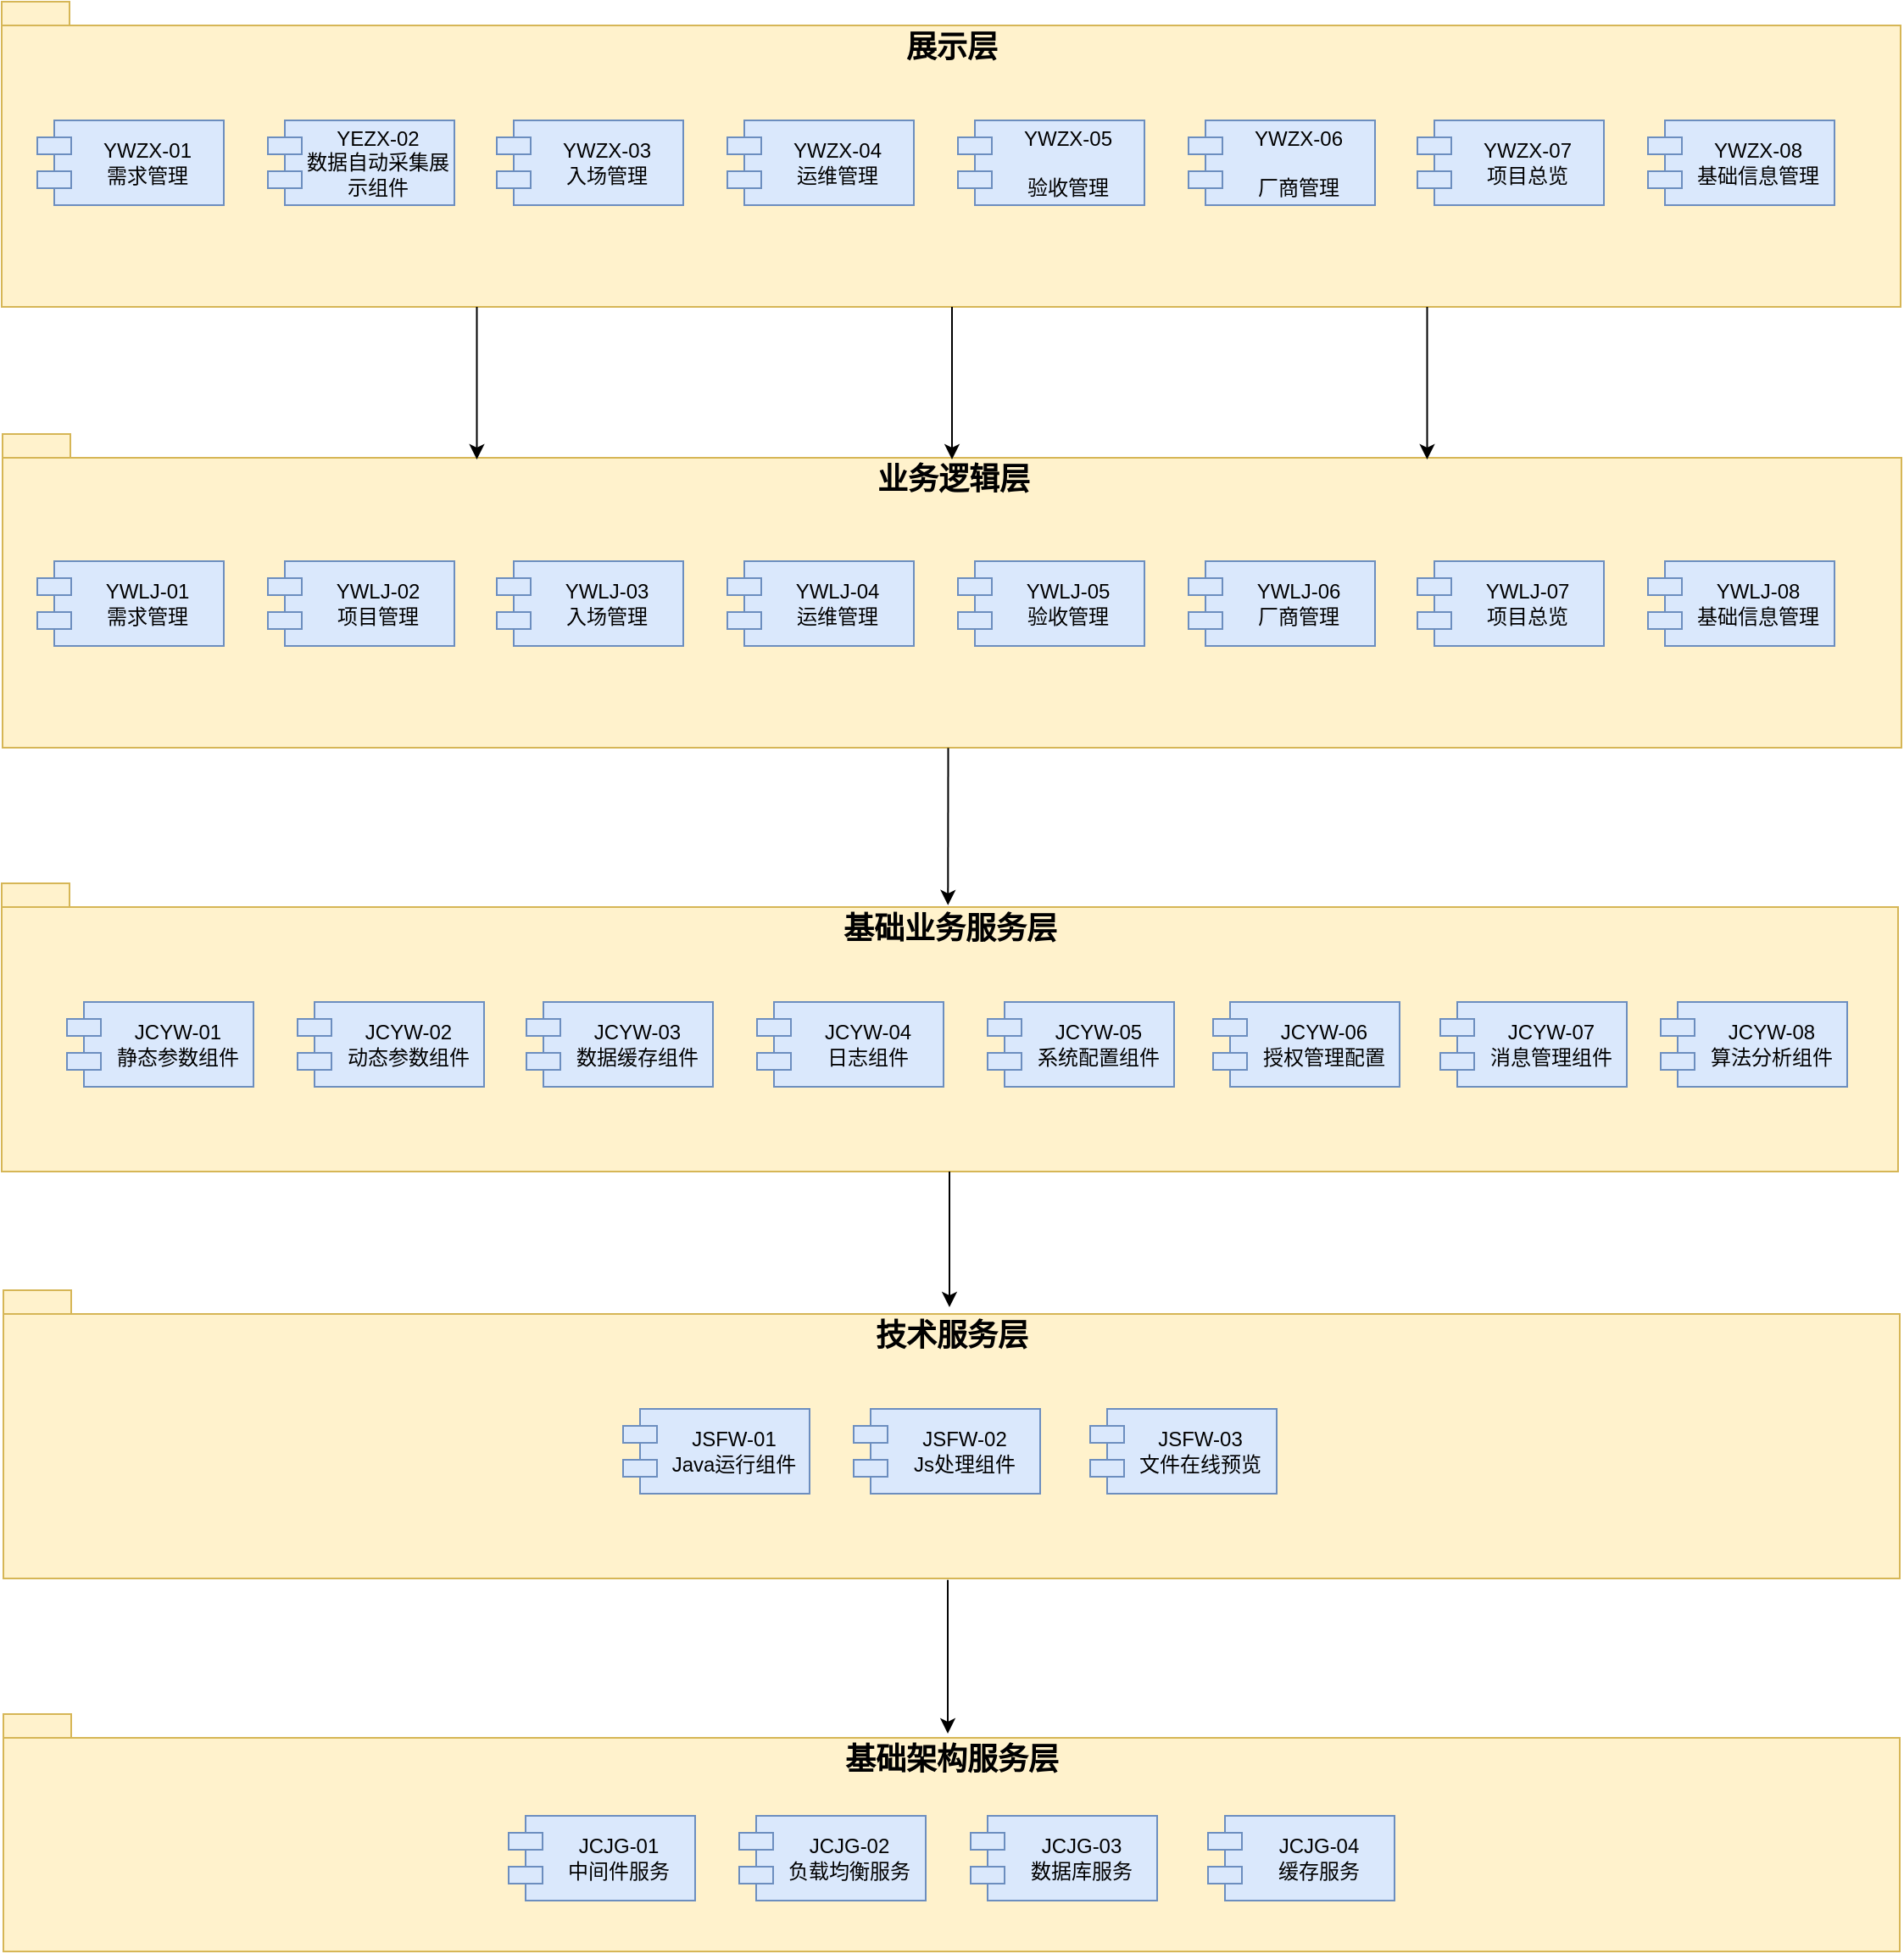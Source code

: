 <mxfile version="24.4.2" type="github">
  <diagram id="-nUlbiPWIa_YUagmwYu6" name="第 1 页">
    <mxGraphModel dx="2440" dy="1292" grid="1" gridSize="10" guides="1" tooltips="1" connect="1" arrows="1" fold="1" page="1" pageScale="1" pageWidth="1200" pageHeight="1920" math="0" shadow="0">
      <root>
        <mxCell id="0" />
        <mxCell id="1" parent="0" />
        <mxCell id="xfbAxuXr3Si1YzYXhxK_-109" value="基础架构服务层" style="shape=folder;fontStyle=1;spacingTop=10;tabWidth=40;tabHeight=14;tabPosition=left;html=1;fontSize=18;verticalAlign=top;fillColor=#fff2cc;strokeColor=#d6b656;" parent="1" vertex="1">
          <mxGeometry x="41" y="1260" width="1118.5" height="140" as="geometry" />
        </mxCell>
        <mxCell id="xfbAxuXr3Si1YzYXhxK_-108" value="技术服务层" style="shape=folder;fontStyle=1;spacingTop=10;tabWidth=40;tabHeight=14;tabPosition=left;html=1;fontSize=18;verticalAlign=top;fillColor=#fff2cc;strokeColor=#d6b656;" parent="1" vertex="1">
          <mxGeometry x="41" y="1010" width="1118.5" height="170" as="geometry" />
        </mxCell>
        <mxCell id="xfbAxuXr3Si1YzYXhxK_-104" value="基础业务服务层" style="shape=folder;fontStyle=1;spacingTop=10;tabWidth=40;tabHeight=14;tabPosition=left;html=1;fontSize=18;verticalAlign=top;fillColor=#fff2cc;strokeColor=#d6b656;" parent="1" vertex="1">
          <mxGeometry x="40" y="770" width="1118.5" height="170" as="geometry" />
        </mxCell>
        <mxCell id="xfbAxuXr3Si1YzYXhxK_-103" value="业务逻辑层" style="shape=folder;fontStyle=1;spacingTop=10;tabWidth=40;tabHeight=14;tabPosition=left;html=1;fontSize=18;verticalAlign=top;fillColor=#fff2cc;strokeColor=#d6b656;" parent="1" vertex="1">
          <mxGeometry x="40.5" y="505" width="1120" height="185" as="geometry" />
        </mxCell>
        <mxCell id="xfbAxuXr3Si1YzYXhxK_-101" value="展示层" style="shape=folder;fontStyle=1;spacingTop=10;tabWidth=40;tabHeight=14;tabPosition=left;html=1;fontSize=18;verticalAlign=top;fillColor=#fff2cc;strokeColor=#d6b656;" parent="1" vertex="1">
          <mxGeometry x="40" y="250" width="1120" height="180" as="geometry" />
        </mxCell>
        <mxCell id="xfbAxuXr3Si1YzYXhxK_-96" style="edgeStyle=orthogonalEdgeStyle;rounded=0;orthogonalLoop=1;jettySize=auto;html=1;exitX=0.5;exitY=1;exitDx=0;exitDy=0;entryX=0.5;entryY=0;entryDx=0;entryDy=0;fontSize=16;" parent="1" edge="1">
          <mxGeometry relative="1" as="geometry">
            <mxPoint x="599" y="940" as="sourcePoint" />
            <mxPoint x="599" y="1020" as="targetPoint" />
          </mxGeometry>
        </mxCell>
        <mxCell id="xfbAxuXr3Si1YzYXhxK_-35" value="YWLJ-01&#xa;需求管理" style="shape=module;align=center;spacingLeft=20;align=center;verticalAlign=middle;whiteSpace=wrap;labelPosition=center;verticalLabelPosition=middle;fillColor=#dae8fc;strokeColor=#6c8ebf;" parent="1" vertex="1">
          <mxGeometry x="61" y="580" width="110" height="50" as="geometry" />
        </mxCell>
        <mxCell id="xfbAxuXr3Si1YzYXhxK_-36" value="YWLJ-02&#xa;项目管理" style="shape=module;align=center;spacingLeft=20;align=center;verticalAlign=middle;whiteSpace=wrap;labelPosition=center;verticalLabelPosition=middle;fillColor=#dae8fc;strokeColor=#6c8ebf;" parent="1" vertex="1">
          <mxGeometry x="197" y="580" width="110" height="50" as="geometry" />
        </mxCell>
        <mxCell id="xfbAxuXr3Si1YzYXhxK_-37" value="YWLJ-03&#xa;入场管理" style="shape=module;align=center;spacingLeft=20;align=center;verticalAlign=middle;whiteSpace=wrap;labelPosition=center;verticalLabelPosition=middle;fillColor=#dae8fc;strokeColor=#6c8ebf;" parent="1" vertex="1">
          <mxGeometry x="332" y="580" width="110" height="50" as="geometry" />
        </mxCell>
        <mxCell id="xfbAxuXr3Si1YzYXhxK_-38" value="YWLJ-04&#xa;运维管理" style="shape=module;align=center;spacingLeft=20;align=center;verticalAlign=middle;whiteSpace=wrap;labelPosition=center;verticalLabelPosition=middle;fillColor=#dae8fc;strokeColor=#6c8ebf;" parent="1" vertex="1">
          <mxGeometry x="468" y="580" width="110" height="50" as="geometry" />
        </mxCell>
        <mxCell id="xfbAxuXr3Si1YzYXhxK_-39" value="YWLJ-06&#xa;厂商管理" style="shape=module;align=center;spacingLeft=20;align=center;verticalAlign=middle;whiteSpace=wrap;labelPosition=center;verticalLabelPosition=middle;fillColor=#dae8fc;strokeColor=#6c8ebf;" parent="1" vertex="1">
          <mxGeometry x="740" y="580" width="110" height="50" as="geometry" />
        </mxCell>
        <mxCell id="xfbAxuXr3Si1YzYXhxK_-44" value="YWLJ-05&#xa;验收管理" style="shape=module;align=center;spacingLeft=20;align=center;verticalAlign=middle;whiteSpace=wrap;labelPosition=center;verticalLabelPosition=middle;fillColor=#dae8fc;strokeColor=#6c8ebf;" parent="1" vertex="1">
          <mxGeometry x="604" y="580" width="110" height="50" as="geometry" />
        </mxCell>
        <mxCell id="xfbAxuXr3Si1YzYXhxK_-45" value="YWLJ-07&#xa;项目总览" style="shape=module;align=center;spacingLeft=20;align=center;verticalAlign=middle;whiteSpace=wrap;labelPosition=center;verticalLabelPosition=middle;fillColor=#dae8fc;strokeColor=#6c8ebf;" parent="1" vertex="1">
          <mxGeometry x="875" y="580" width="110" height="50" as="geometry" />
        </mxCell>
        <mxCell id="xfbAxuXr3Si1YzYXhxK_-46" value="YWLJ-08&#xa;基础信息管理" style="shape=module;align=center;spacingLeft=20;align=center;verticalAlign=middle;whiteSpace=wrap;labelPosition=center;verticalLabelPosition=middle;fillColor=#dae8fc;strokeColor=#6c8ebf;" parent="1" vertex="1">
          <mxGeometry x="1011" y="580" width="110" height="50" as="geometry" />
        </mxCell>
        <mxCell id="xfbAxuXr3Si1YzYXhxK_-76" value="JCYW-01&#xa;静态参数组件" style="shape=module;align=center;spacingLeft=20;align=center;verticalAlign=middle;whiteSpace=wrap;labelPosition=center;verticalLabelPosition=middle;fillColor=#dae8fc;strokeColor=#6c8ebf;" parent="1" vertex="1">
          <mxGeometry x="78.5" y="840" width="110" height="50" as="geometry" />
        </mxCell>
        <mxCell id="xfbAxuXr3Si1YzYXhxK_-77" value="JCYW-02&#xa;动态参数组件" style="shape=module;align=center;spacingLeft=20;align=center;verticalAlign=middle;whiteSpace=wrap;labelPosition=center;verticalLabelPosition=middle;fillColor=#dae8fc;strokeColor=#6c8ebf;" parent="1" vertex="1">
          <mxGeometry x="214.5" y="840" width="110" height="50" as="geometry" />
        </mxCell>
        <mxCell id="xfbAxuXr3Si1YzYXhxK_-78" value="JCYW-03&#xa;数据缓存组件" style="shape=module;align=center;spacingLeft=20;align=center;verticalAlign=middle;whiteSpace=wrap;labelPosition=center;verticalLabelPosition=middle;fillColor=#dae8fc;strokeColor=#6c8ebf;" parent="1" vertex="1">
          <mxGeometry x="349.5" y="840" width="110" height="50" as="geometry" />
        </mxCell>
        <mxCell id="xfbAxuXr3Si1YzYXhxK_-79" value="JCYW-04&#xa;日志组件" style="shape=module;align=center;spacingLeft=20;align=center;verticalAlign=middle;whiteSpace=wrap;labelPosition=center;verticalLabelPosition=middle;fillColor=#dae8fc;strokeColor=#6c8ebf;" parent="1" vertex="1">
          <mxGeometry x="485.5" y="840" width="110" height="50" as="geometry" />
        </mxCell>
        <mxCell id="xfbAxuXr3Si1YzYXhxK_-81" value="JCYW-05&#xa;系统配置组件" style="shape=module;align=center;spacingLeft=20;align=center;verticalAlign=middle;whiteSpace=wrap;labelPosition=center;verticalLabelPosition=middle;fillColor=#dae8fc;strokeColor=#6c8ebf;" parent="1" vertex="1">
          <mxGeometry x="621.5" y="840" width="110" height="50" as="geometry" />
        </mxCell>
        <mxCell id="xfbAxuXr3Si1YzYXhxK_-87" style="edgeStyle=orthogonalEdgeStyle;rounded=0;orthogonalLoop=1;jettySize=auto;html=1;exitX=0.25;exitY=1;exitDx=0;exitDy=0;entryX=0.25;entryY=0;entryDx=0;entryDy=0;fontSize=16;" parent="1" edge="1">
          <mxGeometry relative="1" as="geometry">
            <mxPoint x="320.25" y="430.0" as="sourcePoint" />
            <mxPoint x="320.25" y="520" as="targetPoint" />
          </mxGeometry>
        </mxCell>
        <mxCell id="xfbAxuXr3Si1YzYXhxK_-88" style="edgeStyle=orthogonalEdgeStyle;rounded=0;orthogonalLoop=1;jettySize=auto;html=1;exitX=0.5;exitY=1;exitDx=0;exitDy=0;entryX=0.5;entryY=0;entryDx=0;entryDy=0;fontSize=16;" parent="1" edge="1">
          <mxGeometry relative="1" as="geometry">
            <mxPoint x="600.5" y="430.0" as="sourcePoint" />
            <mxPoint x="600.5" y="520" as="targetPoint" />
          </mxGeometry>
        </mxCell>
        <mxCell id="xfbAxuXr3Si1YzYXhxK_-89" style="edgeStyle=orthogonalEdgeStyle;rounded=0;orthogonalLoop=1;jettySize=auto;html=1;exitX=0.75;exitY=1;exitDx=0;exitDy=0;entryX=0.75;entryY=0;entryDx=0;entryDy=0;fontSize=16;" parent="1" edge="1">
          <mxGeometry relative="1" as="geometry">
            <mxPoint x="880.75" y="430.0" as="sourcePoint" />
            <mxPoint x="880.75" y="520" as="targetPoint" />
          </mxGeometry>
        </mxCell>
        <mxCell id="xfbAxuXr3Si1YzYXhxK_-93" value="JSFW-01&#xa;Java运行组件" style="shape=module;align=center;spacingLeft=20;align=center;verticalAlign=middle;whiteSpace=wrap;labelPosition=center;verticalLabelPosition=middle;fillColor=#dae8fc;strokeColor=#6c8ebf;" parent="1" vertex="1">
          <mxGeometry x="406.5" y="1080" width="110" height="50" as="geometry" />
        </mxCell>
        <mxCell id="xfbAxuXr3Si1YzYXhxK_-94" value="JSFW-02&#xa;Js处理组件" style="shape=module;align=center;spacingLeft=20;align=center;verticalAlign=middle;whiteSpace=wrap;labelPosition=center;verticalLabelPosition=middle;fillColor=#dae8fc;strokeColor=#6c8ebf;" parent="1" vertex="1">
          <mxGeometry x="542.5" y="1080" width="110" height="50" as="geometry" />
        </mxCell>
        <mxCell id="xfbAxuXr3Si1YzYXhxK_-98" value="JCJG-01&#xa;中间件服务" style="shape=module;align=center;spacingLeft=20;align=center;verticalAlign=middle;whiteSpace=wrap;labelPosition=center;verticalLabelPosition=middle;fillColor=#dae8fc;strokeColor=#6c8ebf;" parent="1" vertex="1">
          <mxGeometry x="339" y="1320" width="110" height="50" as="geometry" />
        </mxCell>
        <mxCell id="xfbAxuXr3Si1YzYXhxK_-99" value="JCJG-02&#xa;负载均衡服务" style="shape=module;align=center;spacingLeft=20;align=center;verticalAlign=middle;whiteSpace=wrap;labelPosition=center;verticalLabelPosition=middle;fillColor=#dae8fc;strokeColor=#6c8ebf;" parent="1" vertex="1">
          <mxGeometry x="475" y="1320" width="110" height="50" as="geometry" />
        </mxCell>
        <mxCell id="xfbAxuXr3Si1YzYXhxK_-2" value="YWZX-01&#xa;需求管理" style="shape=module;align=center;spacingLeft=20;align=center;verticalAlign=middle;labelPosition=center;verticalLabelPosition=middle;fillColor=#dae8fc;strokeColor=#6c8ebf;whiteSpace=wrap;" parent="1" vertex="1">
          <mxGeometry x="61" y="320" width="110" height="50" as="geometry" />
        </mxCell>
        <mxCell id="xfbAxuXr3Si1YzYXhxK_-3" value="YEZX-02&#xa;数据自动采集展示组件" style="shape=module;align=center;spacingLeft=20;align=center;verticalAlign=middle;whiteSpace=wrap;labelPosition=center;verticalLabelPosition=middle;fillColor=#dae8fc;strokeColor=#6c8ebf;" parent="1" vertex="1">
          <mxGeometry x="197" y="320" width="110" height="50" as="geometry" />
        </mxCell>
        <mxCell id="xfbAxuXr3Si1YzYXhxK_-4" value="YWZX-03&#xa;入场管理" style="shape=module;align=center;spacingLeft=20;align=center;verticalAlign=middle;whiteSpace=wrap;labelPosition=center;verticalLabelPosition=middle;fillColor=#dae8fc;strokeColor=#6c8ebf;" parent="1" vertex="1">
          <mxGeometry x="332" y="320" width="110" height="50" as="geometry" />
        </mxCell>
        <mxCell id="xfbAxuXr3Si1YzYXhxK_-5" value="YWZX-04&#xa;运维管理" style="shape=module;align=center;spacingLeft=20;align=center;verticalAlign=middle;whiteSpace=wrap;labelPosition=center;verticalLabelPosition=middle;fillColor=#dae8fc;strokeColor=#6c8ebf;" parent="1" vertex="1">
          <mxGeometry x="468" y="320" width="110" height="50" as="geometry" />
        </mxCell>
        <mxCell id="xfbAxuXr3Si1YzYXhxK_-6" value="YWZX-06&#xa;&#xa;厂商管理" style="shape=module;align=center;spacingLeft=20;align=center;verticalAlign=middle;whiteSpace=wrap;labelPosition=center;verticalLabelPosition=middle;fillColor=#dae8fc;strokeColor=#6c8ebf;" parent="1" vertex="1">
          <mxGeometry x="740" y="320" width="110" height="50" as="geometry" />
        </mxCell>
        <mxCell id="xfbAxuXr3Si1YzYXhxK_-14" value="YWZX-05&#xa;&#xa;验收管理" style="shape=module;align=center;spacingLeft=20;align=center;verticalAlign=middle;whiteSpace=wrap;labelPosition=center;verticalLabelPosition=middle;fillColor=#dae8fc;strokeColor=#6c8ebf;" parent="1" vertex="1">
          <mxGeometry x="604" y="320" width="110" height="50" as="geometry" />
        </mxCell>
        <mxCell id="xfbAxuXr3Si1YzYXhxK_-15" value="YWZX-07&#xa;项目总览" style="shape=module;align=center;spacingLeft=20;align=center;verticalAlign=middle;whiteSpace=wrap;labelPosition=center;verticalLabelPosition=middle;fillColor=#dae8fc;strokeColor=#6c8ebf;" parent="1" vertex="1">
          <mxGeometry x="875" y="320" width="110" height="50" as="geometry" />
        </mxCell>
        <mxCell id="xfbAxuXr3Si1YzYXhxK_-16" value="YWZX-08&#xa;基础信息管理" style="shape=module;align=center;spacingLeft=20;align=center;verticalAlign=middle;whiteSpace=wrap;labelPosition=center;verticalLabelPosition=middle;fillColor=#dae8fc;strokeColor=#6c8ebf;" parent="1" vertex="1">
          <mxGeometry x="1011" y="320" width="110" height="50" as="geometry" />
        </mxCell>
        <mxCell id="xfbAxuXr3Si1YzYXhxK_-107" value="" style="endArrow=classic;html=1;rounded=0;fontSize=18;exitX=0.498;exitY=1.001;exitDx=0;exitDy=0;exitPerimeter=0;entryX=0.499;entryY=0.076;entryDx=0;entryDy=0;entryPerimeter=0;" parent="1" source="xfbAxuXr3Si1YzYXhxK_-103" target="xfbAxuXr3Si1YzYXhxK_-104" edge="1">
          <mxGeometry width="50" height="50" relative="1" as="geometry">
            <mxPoint x="590" y="930" as="sourcePoint" />
            <mxPoint x="610" y="930" as="targetPoint" />
          </mxGeometry>
        </mxCell>
        <mxCell id="xfbAxuXr3Si1YzYXhxK_-110" value="" style="endArrow=classic;html=1;rounded=0;fontSize=18;exitX=0.498;exitY=1.005;exitDx=0;exitDy=0;exitPerimeter=0;entryX=0.498;entryY=0.082;entryDx=0;entryDy=0;entryPerimeter=0;" parent="1" source="xfbAxuXr3Si1YzYXhxK_-108" target="xfbAxuXr3Si1YzYXhxK_-109" edge="1">
          <mxGeometry width="50" height="50" relative="1" as="geometry">
            <mxPoint x="578.5" y="1240" as="sourcePoint" />
            <mxPoint x="628.5" y="1190" as="targetPoint" />
          </mxGeometry>
        </mxCell>
        <mxCell id="xfbAxuXr3Si1YzYXhxK_-111" value="JCJG-03&#xa;数据库服务" style="shape=module;align=center;spacingLeft=20;align=center;verticalAlign=middle;whiteSpace=wrap;labelPosition=center;verticalLabelPosition=middle;fillColor=#dae8fc;strokeColor=#6c8ebf;" parent="1" vertex="1">
          <mxGeometry x="611.5" y="1320" width="110" height="50" as="geometry" />
        </mxCell>
        <mxCell id="xfbAxuXr3Si1YzYXhxK_-112" value="JCJG-04&#xa;缓存服务" style="shape=module;align=center;spacingLeft=20;align=center;verticalAlign=middle;whiteSpace=wrap;labelPosition=center;verticalLabelPosition=middle;fillColor=#dae8fc;strokeColor=#6c8ebf;" parent="1" vertex="1">
          <mxGeometry x="751.5" y="1320" width="110" height="50" as="geometry" />
        </mxCell>
        <mxCell id="2LXU_3X6bgzTIwt-wgfQ-2" value="JCYW-06&#xa;授权管理配置" style="shape=module;align=center;spacingLeft=20;align=center;verticalAlign=middle;whiteSpace=wrap;labelPosition=center;verticalLabelPosition=middle;fillColor=#dae8fc;strokeColor=#6c8ebf;" parent="1" vertex="1">
          <mxGeometry x="754.5" y="840" width="110" height="50" as="geometry" />
        </mxCell>
        <mxCell id="2LXU_3X6bgzTIwt-wgfQ-3" value="JCYW-07&#xa;消息管理组件" style="shape=module;align=center;spacingLeft=20;align=center;verticalAlign=middle;whiteSpace=wrap;labelPosition=center;verticalLabelPosition=middle;fillColor=#dae8fc;strokeColor=#6c8ebf;" parent="1" vertex="1">
          <mxGeometry x="888.5" y="840" width="110" height="50" as="geometry" />
        </mxCell>
        <mxCell id="2LXU_3X6bgzTIwt-wgfQ-4" value="JCYW-08&#xa;算法分析组件" style="shape=module;align=center;spacingLeft=20;align=center;verticalAlign=middle;whiteSpace=wrap;labelPosition=center;verticalLabelPosition=middle;fillColor=#dae8fc;strokeColor=#6c8ebf;" parent="1" vertex="1">
          <mxGeometry x="1018.5" y="840" width="110" height="50" as="geometry" />
        </mxCell>
        <mxCell id="hBMi0_a7IfTJYzLY-hhf-3" value="JSFW-03&#xa;文件在线预览" style="shape=module;align=center;spacingLeft=20;align=center;verticalAlign=middle;whiteSpace=wrap;labelPosition=center;verticalLabelPosition=middle;fillColor=#dae8fc;strokeColor=#6c8ebf;" vertex="1" parent="1">
          <mxGeometry x="682" y="1080" width="110" height="50" as="geometry" />
        </mxCell>
      </root>
    </mxGraphModel>
  </diagram>
</mxfile>
